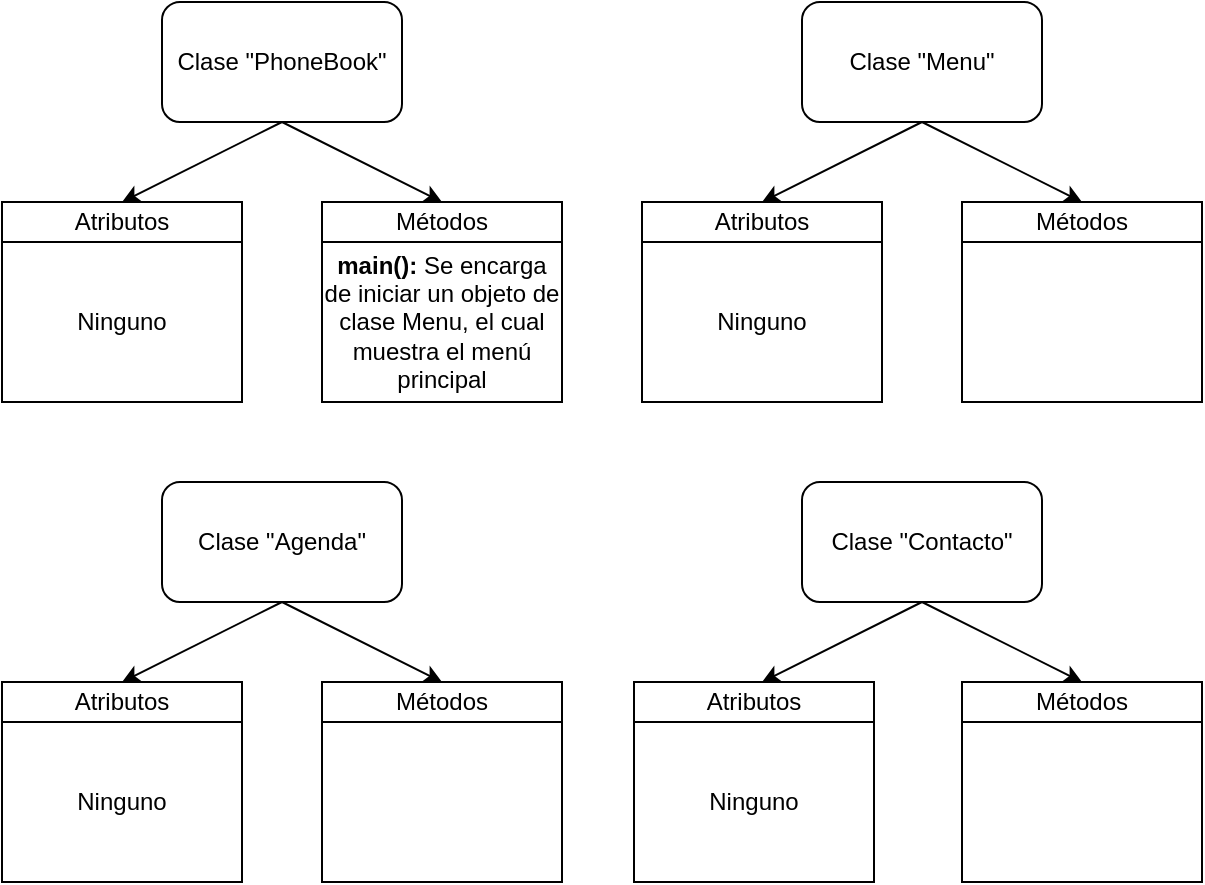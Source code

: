 <mxfile version="13.1.14" type="github">
  <diagram id="3B7KR5nIhIzDDPBki6IZ" name="Página-1">
    <mxGraphModel dx="868" dy="467" grid="1" gridSize="10" guides="1" tooltips="1" connect="1" arrows="1" fold="1" page="1" pageScale="1" pageWidth="827" pageHeight="1169" math="0" shadow="0">
      <root>
        <mxCell id="0" />
        <mxCell id="1" parent="0" />
        <mxCell id="skE4v_iYkzOuDF0mjtUa-6" value="Ninguno" style="rounded=0;whiteSpace=wrap;html=1;" parent="1" vertex="1">
          <mxGeometry x="40" y="160" width="120" height="80" as="geometry" />
        </mxCell>
        <mxCell id="skE4v_iYkzOuDF0mjtUa-7" value="Clase &quot;PhoneBook&quot;" style="rounded=1;whiteSpace=wrap;html=1;" parent="1" vertex="1">
          <mxGeometry x="120" y="40" width="120" height="60" as="geometry" />
        </mxCell>
        <mxCell id="skE4v_iYkzOuDF0mjtUa-8" value="Atributos" style="rounded=0;whiteSpace=wrap;html=1;" parent="1" vertex="1">
          <mxGeometry x="40" y="140" width="120" height="20" as="geometry" />
        </mxCell>
        <mxCell id="skE4v_iYkzOuDF0mjtUa-13" value="Métodos" style="rounded=0;whiteSpace=wrap;html=1;" parent="1" vertex="1">
          <mxGeometry x="200" y="140" width="120" height="20" as="geometry" />
        </mxCell>
        <mxCell id="skE4v_iYkzOuDF0mjtUa-17" value="" style="endArrow=none;html=1;exitX=0.5;exitY=0;exitDx=0;exitDy=0;entryX=0.5;entryY=1;entryDx=0;entryDy=0;" parent="1" source="skE4v_iYkzOuDF0mjtUa-14" target="skE4v_iYkzOuDF0mjtUa-13" edge="1">
          <mxGeometry width="50" height="50" relative="1" as="geometry">
            <mxPoint x="90" y="280" as="sourcePoint" />
            <mxPoint x="100" y="260" as="targetPoint" />
          </mxGeometry>
        </mxCell>
        <mxCell id="skE4v_iYkzOuDF0mjtUa-18" value="" style="endArrow=none;html=1;exitX=0.5;exitY=0;exitDx=0;exitDy=0;entryX=0.5;entryY=1;entryDx=0;entryDy=0;" parent="1" source="skE4v_iYkzOuDF0mjtUa-6" target="skE4v_iYkzOuDF0mjtUa-8" edge="1">
          <mxGeometry width="50" height="50" relative="1" as="geometry">
            <mxPoint x="240" y="190" as="sourcePoint" />
            <mxPoint x="80" y="130" as="targetPoint" />
          </mxGeometry>
        </mxCell>
        <mxCell id="skE4v_iYkzOuDF0mjtUa-14" value="&lt;b&gt;main():&lt;/b&gt;&amp;nbsp;Se encarga de iniciar un objeto de clase Menu, el cual muestra el menú principal" style="rounded=0;whiteSpace=wrap;html=1;" parent="1" vertex="1">
          <mxGeometry x="200" y="160" width="120" height="80" as="geometry" />
        </mxCell>
        <mxCell id="skE4v_iYkzOuDF0mjtUa-35" value="" style="endArrow=classic;html=1;entryX=0.5;entryY=0;entryDx=0;entryDy=0;" parent="1" target="skE4v_iYkzOuDF0mjtUa-13" edge="1">
          <mxGeometry width="50" height="50" relative="1" as="geometry">
            <mxPoint x="180" y="100" as="sourcePoint" />
            <mxPoint x="440" y="230" as="targetPoint" />
          </mxGeometry>
        </mxCell>
        <mxCell id="skE4v_iYkzOuDF0mjtUa-37" value="" style="endArrow=classic;html=1;entryX=0.5;entryY=0;entryDx=0;entryDy=0;exitX=0.5;exitY=1;exitDx=0;exitDy=0;" parent="1" source="skE4v_iYkzOuDF0mjtUa-7" target="skE4v_iYkzOuDF0mjtUa-8" edge="1">
          <mxGeometry width="50" height="50" relative="1" as="geometry">
            <mxPoint x="180" y="310" as="sourcePoint" />
            <mxPoint x="280" y="280" as="targetPoint" />
          </mxGeometry>
        </mxCell>
        <mxCell id="skE4v_iYkzOuDF0mjtUa-40" value="Ninguno" style="rounded=0;whiteSpace=wrap;html=1;" parent="1" vertex="1">
          <mxGeometry x="360" y="160" width="120" height="80" as="geometry" />
        </mxCell>
        <mxCell id="skE4v_iYkzOuDF0mjtUa-41" value="Clase &quot;Menu&quot;" style="rounded=1;whiteSpace=wrap;html=1;" parent="1" vertex="1">
          <mxGeometry x="440" y="40" width="120" height="60" as="geometry" />
        </mxCell>
        <mxCell id="skE4v_iYkzOuDF0mjtUa-42" value="Atributos" style="rounded=0;whiteSpace=wrap;html=1;" parent="1" vertex="1">
          <mxGeometry x="360" y="140" width="120" height="20" as="geometry" />
        </mxCell>
        <mxCell id="skE4v_iYkzOuDF0mjtUa-43" value="Métodos" style="rounded=0;whiteSpace=wrap;html=1;" parent="1" vertex="1">
          <mxGeometry x="520" y="140" width="120" height="20" as="geometry" />
        </mxCell>
        <mxCell id="skE4v_iYkzOuDF0mjtUa-44" value="" style="endArrow=none;html=1;exitX=0.5;exitY=0;exitDx=0;exitDy=0;entryX=0.5;entryY=1;entryDx=0;entryDy=0;" parent="1" source="skE4v_iYkzOuDF0mjtUa-47" target="skE4v_iYkzOuDF0mjtUa-43" edge="1">
          <mxGeometry width="50" height="50" relative="1" as="geometry">
            <mxPoint x="410" y="280" as="sourcePoint" />
            <mxPoint x="420" y="260" as="targetPoint" />
          </mxGeometry>
        </mxCell>
        <mxCell id="skE4v_iYkzOuDF0mjtUa-45" value="" style="endArrow=none;html=1;exitX=0.5;exitY=0;exitDx=0;exitDy=0;entryX=0.5;entryY=1;entryDx=0;entryDy=0;" parent="1" source="skE4v_iYkzOuDF0mjtUa-40" target="skE4v_iYkzOuDF0mjtUa-42" edge="1">
          <mxGeometry width="50" height="50" relative="1" as="geometry">
            <mxPoint x="560" y="190" as="sourcePoint" />
            <mxPoint x="400" y="130" as="targetPoint" />
          </mxGeometry>
        </mxCell>
        <mxCell id="skE4v_iYkzOuDF0mjtUa-47" value="" style="rounded=0;whiteSpace=wrap;html=1;" parent="1" vertex="1">
          <mxGeometry x="520" y="160" width="120" height="80" as="geometry" />
        </mxCell>
        <mxCell id="skE4v_iYkzOuDF0mjtUa-48" value="" style="endArrow=classic;html=1;exitX=0.5;exitY=1;exitDx=0;exitDy=0;entryX=0.5;entryY=0;entryDx=0;entryDy=0;" parent="1" source="skE4v_iYkzOuDF0mjtUa-41" target="skE4v_iYkzOuDF0mjtUa-43" edge="1">
          <mxGeometry width="50" height="50" relative="1" as="geometry">
            <mxPoint x="710" y="280" as="sourcePoint" />
            <mxPoint x="760" y="230" as="targetPoint" />
          </mxGeometry>
        </mxCell>
        <mxCell id="skE4v_iYkzOuDF0mjtUa-49" value="" style="endArrow=classic;html=1;entryX=0.5;entryY=0;entryDx=0;entryDy=0;exitX=0.5;exitY=1;exitDx=0;exitDy=0;" parent="1" source="skE4v_iYkzOuDF0mjtUa-41" target="skE4v_iYkzOuDF0mjtUa-42" edge="1">
          <mxGeometry width="50" height="50" relative="1" as="geometry">
            <mxPoint x="500" y="310" as="sourcePoint" />
            <mxPoint x="600" y="280" as="targetPoint" />
          </mxGeometry>
        </mxCell>
        <mxCell id="skE4v_iYkzOuDF0mjtUa-50" value="Ninguno" style="rounded=0;whiteSpace=wrap;html=1;" parent="1" vertex="1">
          <mxGeometry x="40" y="400" width="120" height="80" as="geometry" />
        </mxCell>
        <mxCell id="skE4v_iYkzOuDF0mjtUa-51" value="Clase &quot;Agenda&quot;" style="rounded=1;whiteSpace=wrap;html=1;" parent="1" vertex="1">
          <mxGeometry x="120" y="280" width="120" height="60" as="geometry" />
        </mxCell>
        <mxCell id="skE4v_iYkzOuDF0mjtUa-52" value="Atributos" style="rounded=0;whiteSpace=wrap;html=1;" parent="1" vertex="1">
          <mxGeometry x="40" y="380" width="120" height="20" as="geometry" />
        </mxCell>
        <mxCell id="skE4v_iYkzOuDF0mjtUa-53" value="Métodos" style="rounded=0;whiteSpace=wrap;html=1;" parent="1" vertex="1">
          <mxGeometry x="200" y="380" width="120" height="20" as="geometry" />
        </mxCell>
        <mxCell id="skE4v_iYkzOuDF0mjtUa-54" value="" style="endArrow=none;html=1;exitX=0.5;exitY=0;exitDx=0;exitDy=0;entryX=0.5;entryY=1;entryDx=0;entryDy=0;" parent="1" source="skE4v_iYkzOuDF0mjtUa-57" target="skE4v_iYkzOuDF0mjtUa-53" edge="1">
          <mxGeometry width="50" height="50" relative="1" as="geometry">
            <mxPoint x="90" y="520" as="sourcePoint" />
            <mxPoint x="100" y="500" as="targetPoint" />
          </mxGeometry>
        </mxCell>
        <mxCell id="skE4v_iYkzOuDF0mjtUa-55" value="" style="endArrow=none;html=1;exitX=0.5;exitY=0;exitDx=0;exitDy=0;entryX=0.5;entryY=1;entryDx=0;entryDy=0;" parent="1" source="skE4v_iYkzOuDF0mjtUa-50" target="skE4v_iYkzOuDF0mjtUa-52" edge="1">
          <mxGeometry width="50" height="50" relative="1" as="geometry">
            <mxPoint x="240" y="430" as="sourcePoint" />
            <mxPoint x="80" y="370" as="targetPoint" />
          </mxGeometry>
        </mxCell>
        <mxCell id="skE4v_iYkzOuDF0mjtUa-57" value="" style="rounded=0;whiteSpace=wrap;html=1;" parent="1" vertex="1">
          <mxGeometry x="200" y="400" width="120" height="80" as="geometry" />
        </mxCell>
        <mxCell id="skE4v_iYkzOuDF0mjtUa-58" value="" style="endArrow=classic;html=1;exitX=0.5;exitY=1;exitDx=0;exitDy=0;entryX=0.5;entryY=0;entryDx=0;entryDy=0;" parent="1" source="skE4v_iYkzOuDF0mjtUa-51" target="skE4v_iYkzOuDF0mjtUa-53" edge="1">
          <mxGeometry width="50" height="50" relative="1" as="geometry">
            <mxPoint x="390" y="520" as="sourcePoint" />
            <mxPoint x="440" y="470" as="targetPoint" />
          </mxGeometry>
        </mxCell>
        <mxCell id="skE4v_iYkzOuDF0mjtUa-59" value="" style="endArrow=classic;html=1;entryX=0.5;entryY=0;entryDx=0;entryDy=0;exitX=0.5;exitY=1;exitDx=0;exitDy=0;" parent="1" source="skE4v_iYkzOuDF0mjtUa-51" target="skE4v_iYkzOuDF0mjtUa-52" edge="1">
          <mxGeometry width="50" height="50" relative="1" as="geometry">
            <mxPoint x="180" y="550" as="sourcePoint" />
            <mxPoint x="280" y="520" as="targetPoint" />
          </mxGeometry>
        </mxCell>
        <mxCell id="skE4v_iYkzOuDF0mjtUa-60" value="Ninguno" style="rounded=0;whiteSpace=wrap;html=1;" parent="1" vertex="1">
          <mxGeometry x="356" y="400" width="120" height="80" as="geometry" />
        </mxCell>
        <mxCell id="skE4v_iYkzOuDF0mjtUa-61" value="Clase &quot;Contacto&quot;" style="rounded=1;whiteSpace=wrap;html=1;" parent="1" vertex="1">
          <mxGeometry x="440" y="280" width="120" height="60" as="geometry" />
        </mxCell>
        <mxCell id="skE4v_iYkzOuDF0mjtUa-62" value="Atributos" style="rounded=0;whiteSpace=wrap;html=1;" parent="1" vertex="1">
          <mxGeometry x="356" y="380" width="120" height="20" as="geometry" />
        </mxCell>
        <mxCell id="skE4v_iYkzOuDF0mjtUa-63" value="Métodos" style="rounded=0;whiteSpace=wrap;html=1;" parent="1" vertex="1">
          <mxGeometry x="520" y="380" width="120" height="20" as="geometry" />
        </mxCell>
        <mxCell id="skE4v_iYkzOuDF0mjtUa-64" value="" style="endArrow=none;html=1;exitX=0.5;exitY=0;exitDx=0;exitDy=0;entryX=0.5;entryY=1;entryDx=0;entryDy=0;" parent="1" source="skE4v_iYkzOuDF0mjtUa-67" target="skE4v_iYkzOuDF0mjtUa-63" edge="1">
          <mxGeometry width="50" height="50" relative="1" as="geometry">
            <mxPoint x="410" y="520" as="sourcePoint" />
            <mxPoint x="420" y="500" as="targetPoint" />
          </mxGeometry>
        </mxCell>
        <mxCell id="skE4v_iYkzOuDF0mjtUa-65" value="" style="endArrow=none;html=1;exitX=0.5;exitY=0;exitDx=0;exitDy=0;entryX=0.5;entryY=1;entryDx=0;entryDy=0;" parent="1" edge="1">
          <mxGeometry width="50" height="50" relative="1" as="geometry">
            <mxPoint x="420" y="400" as="sourcePoint" />
            <mxPoint x="420" y="400" as="targetPoint" />
          </mxGeometry>
        </mxCell>
        <mxCell id="skE4v_iYkzOuDF0mjtUa-67" value="" style="rounded=0;whiteSpace=wrap;html=1;" parent="1" vertex="1">
          <mxGeometry x="520" y="400" width="120" height="80" as="geometry" />
        </mxCell>
        <mxCell id="skE4v_iYkzOuDF0mjtUa-68" value="" style="endArrow=classic;html=1;exitX=0.5;exitY=1;exitDx=0;exitDy=0;entryX=0.5;entryY=0;entryDx=0;entryDy=0;" parent="1" source="skE4v_iYkzOuDF0mjtUa-61" target="skE4v_iYkzOuDF0mjtUa-63" edge="1">
          <mxGeometry width="50" height="50" relative="1" as="geometry">
            <mxPoint x="710" y="520" as="sourcePoint" />
            <mxPoint x="760" y="470" as="targetPoint" />
          </mxGeometry>
        </mxCell>
        <mxCell id="skE4v_iYkzOuDF0mjtUa-69" value="" style="endArrow=classic;html=1;entryX=0.5;entryY=0;entryDx=0;entryDy=0;exitX=0.5;exitY=1;exitDx=0;exitDy=0;" parent="1" source="skE4v_iYkzOuDF0mjtUa-61" edge="1">
          <mxGeometry width="50" height="50" relative="1" as="geometry">
            <mxPoint x="500" y="550" as="sourcePoint" />
            <mxPoint x="420" y="380" as="targetPoint" />
          </mxGeometry>
        </mxCell>
      </root>
    </mxGraphModel>
  </diagram>
</mxfile>
